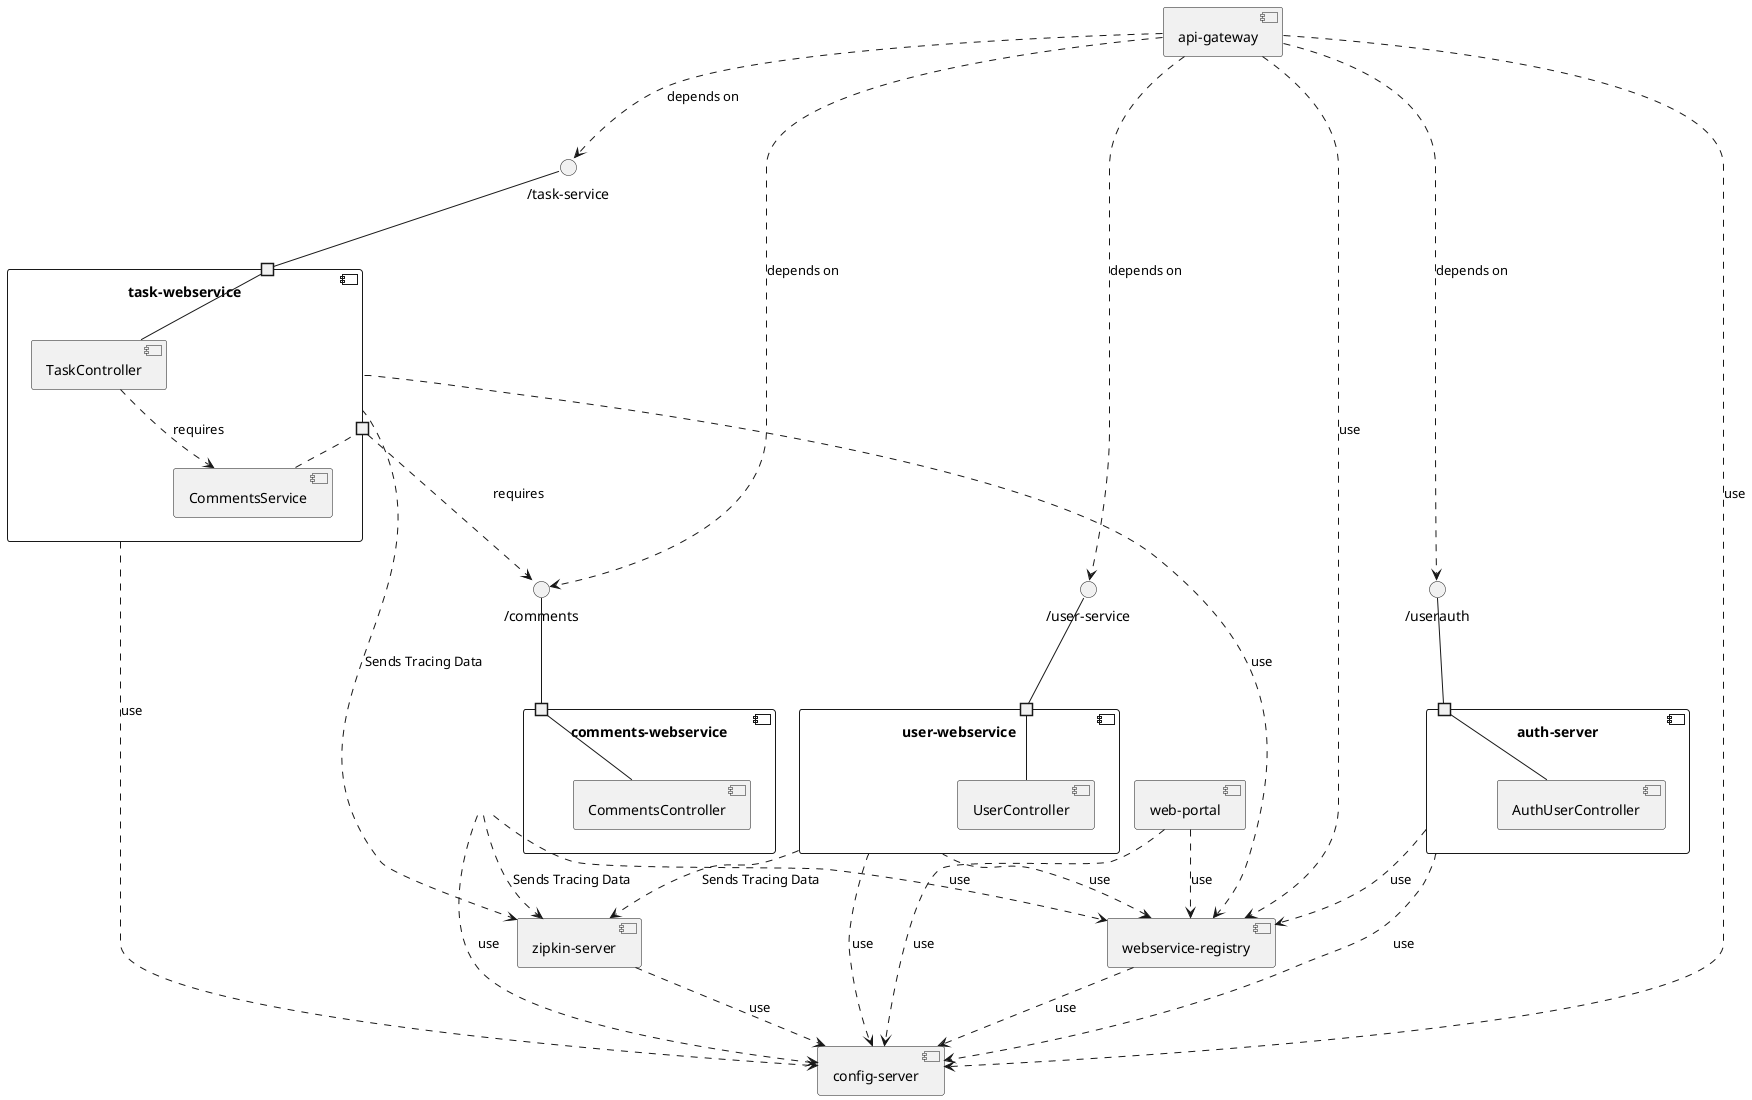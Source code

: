 @startuml

top to bottom direction

component [api-gateway] as gateway

component [zipkin-server] as zipkin

component [webservice-registry] as registry

component [config-server] as config

component [web-portal] as portal

interface "/task-service" as generalInterface

interface "/user-service" as generalInterface1

interface "/comments" as CommentsInterface

component [task-webservice] as task {
    portin " " as TaskIn1

    component [CommentsService] as CommentsService
    component [TaskController] as TaskController
    portout " " as TaskOut1


    generalInterface -- TaskIn1
    TaskIn1 -- TaskController
    TaskController ..> CommentsService : requires
    CommentsService .. TaskOut1
    TaskOut1 ..> CommentsInterface : requires
}

component [comments-webservice] as comments {
    portin " " as commentsIn1
    component [CommentsController] as CommentsController

    CommentsInterface -- commentsIn1
    commentsIn1 -- CommentsController
}

component [user-webservice] as user {
    portin " " as UserIn1
    component [UserController] as UserController

    generalInterface1 -- UserIn1
    UserIn1 -- UserController
}

interface "/userauth" as authInterface

component [auth-server] as auth {
    portin " " as authIn
    component [AuthUserController] as AuthUserController
    authInterface -- authIn
    authIn -- AuthUserController
}

gateway ..> generalInterface : depends on
gateway ..> generalInterface1 : depends on
gateway ..> CommentsInterface : depends on
gateway ..> authInterface : depends on

comments ..> config : use
auth ..> config : use
gateway ..> config : use
task ..> config : use
user ..> config : use
portal ..> config : use
registry ..> config : use
zipkin ..> config : use

comments ..> registry : use
auth ..> registry : use
gateway ..> registry : use
task ..> registry : use
user ..> registry : use
portal ..> registry : use

comments ..> zipkin : Sends Tracing Data
task ..> zipkin : Sends Tracing Data
user ..> zipkin : Sends Tracing Data

@enduml
